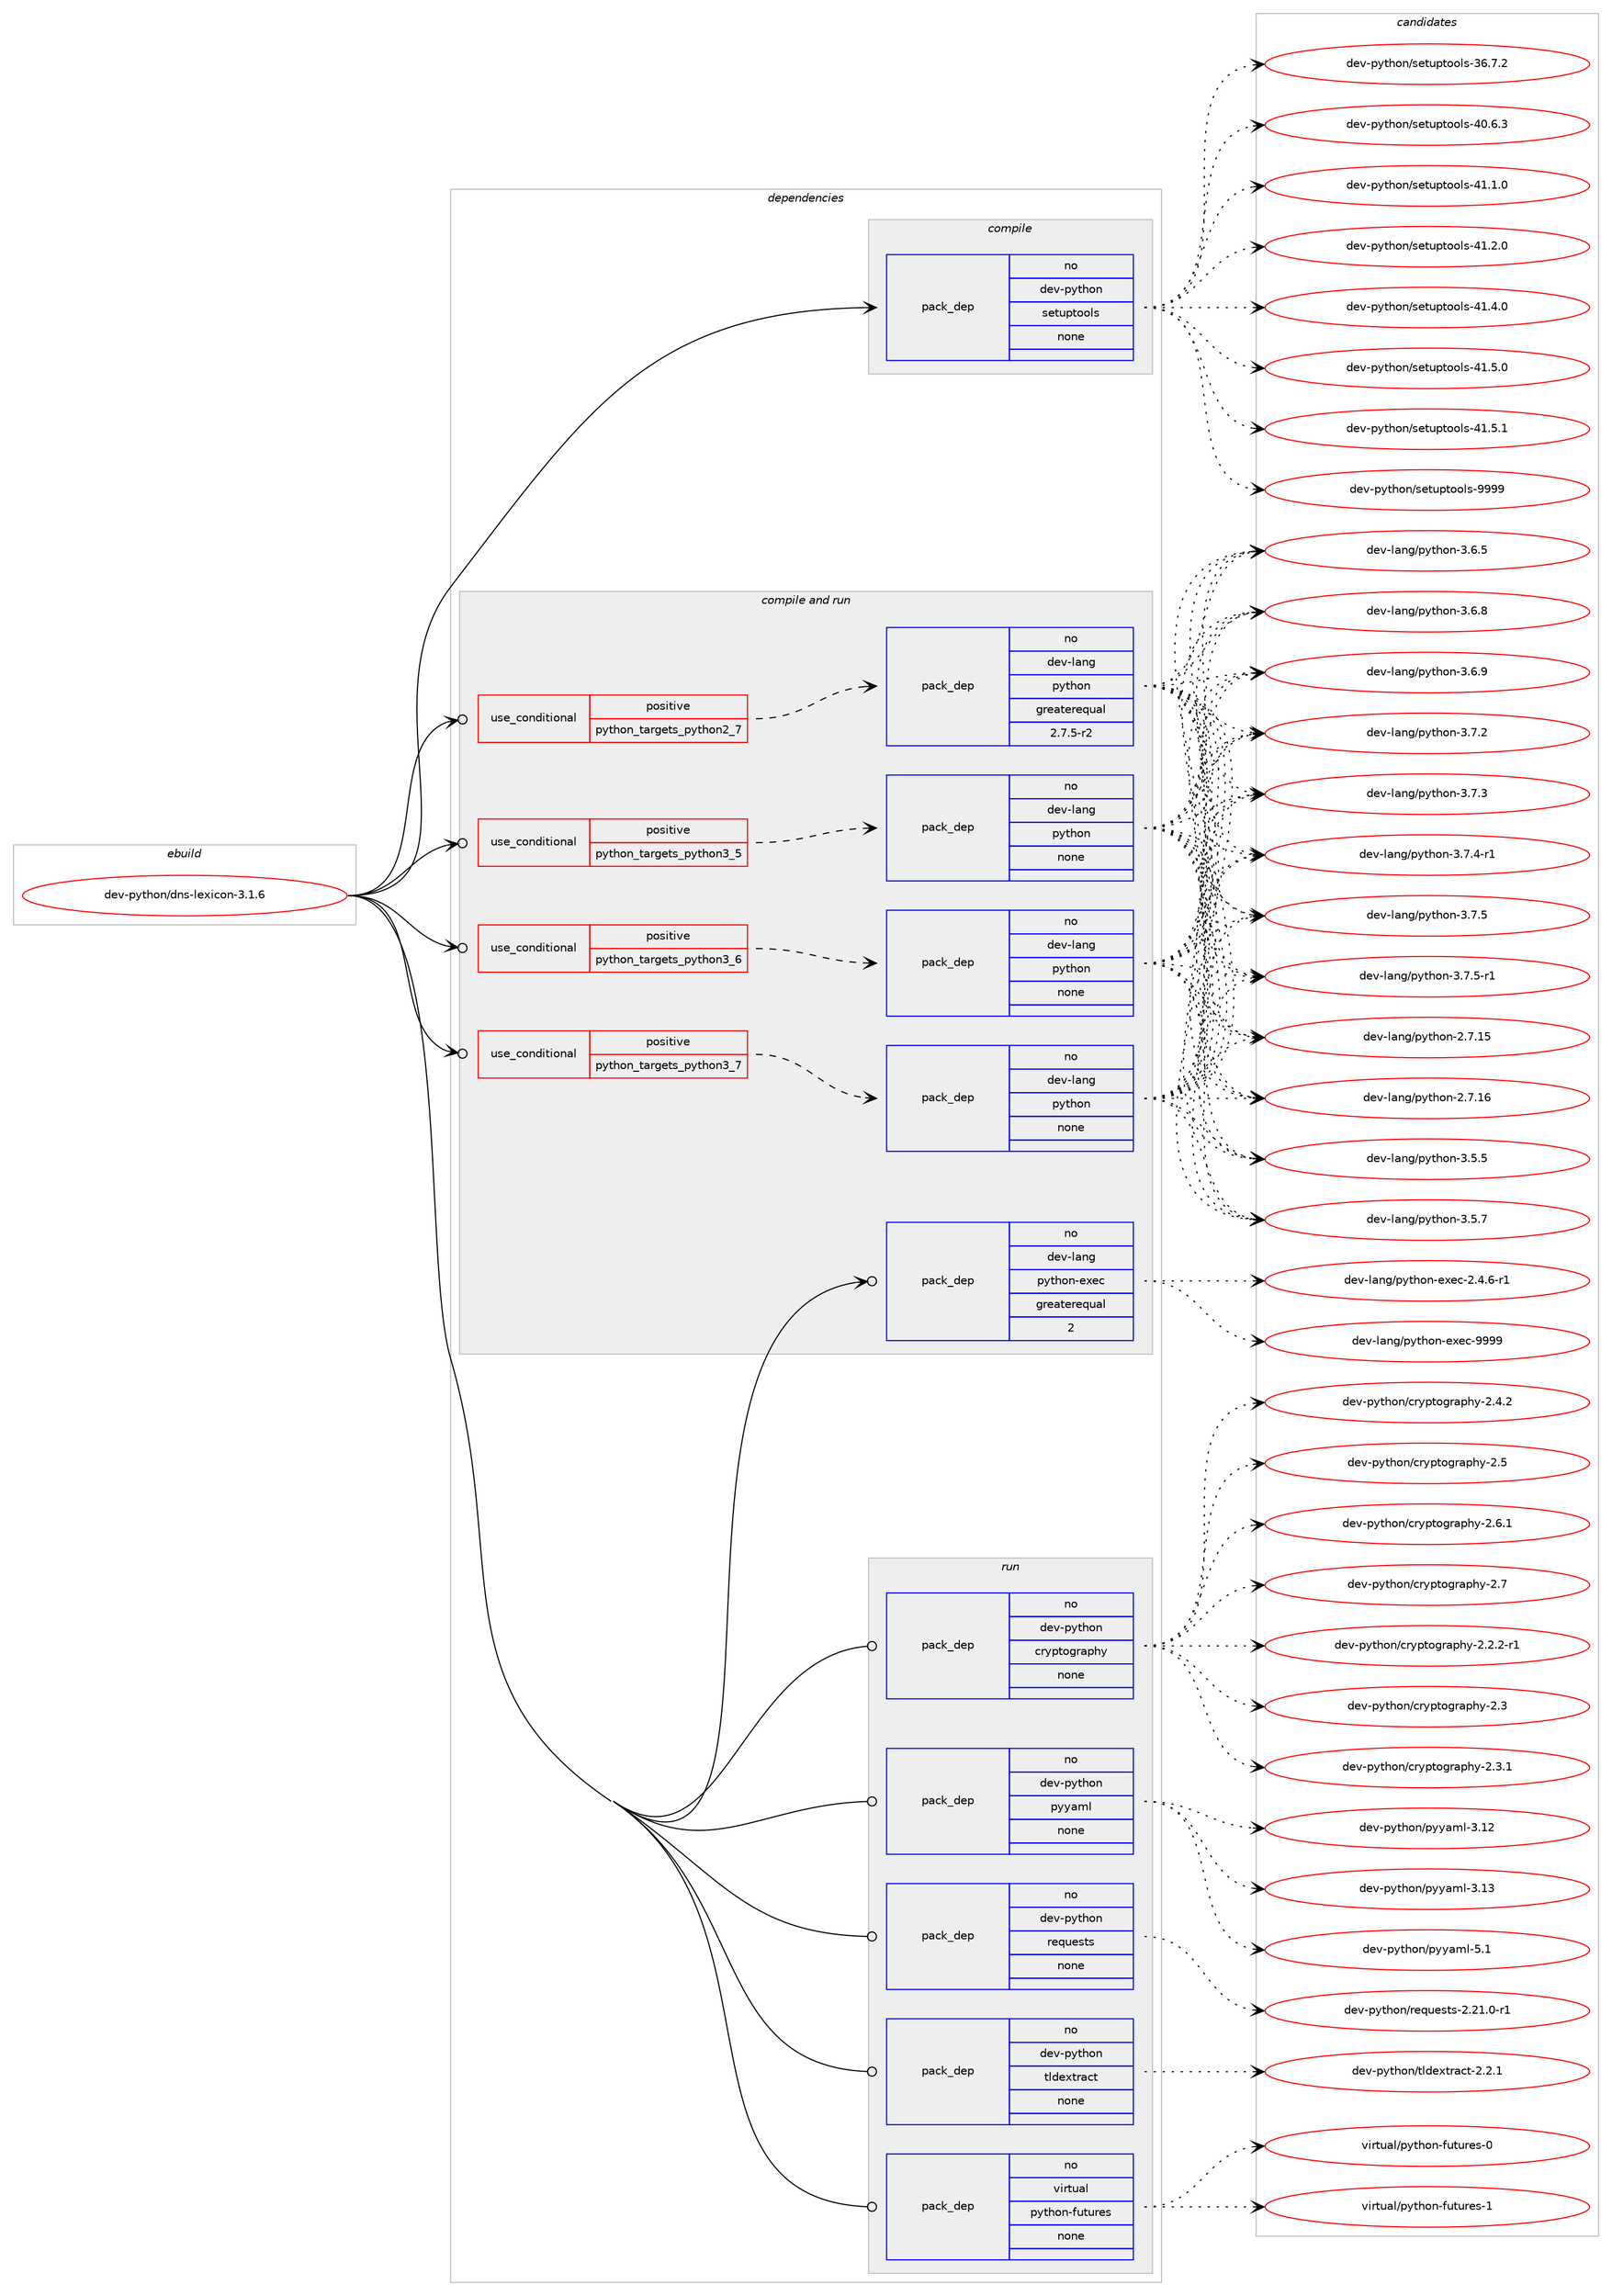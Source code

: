 digraph prolog {

# *************
# Graph options
# *************

newrank=true;
concentrate=true;
compound=true;
graph [rankdir=LR,fontname=Helvetica,fontsize=10,ranksep=1.5];#, ranksep=2.5, nodesep=0.2];
edge  [arrowhead=vee];
node  [fontname=Helvetica,fontsize=10];

# **********
# The ebuild
# **********

subgraph cluster_leftcol {
color=gray;
rank=same;
label=<<i>ebuild</i>>;
id [label="dev-python/dns-lexicon-3.1.6", color=red, width=4, href="../dev-python/dns-lexicon-3.1.6.svg"];
}

# ****************
# The dependencies
# ****************

subgraph cluster_midcol {
color=gray;
label=<<i>dependencies</i>>;
subgraph cluster_compile {
fillcolor="#eeeeee";
style=filled;
label=<<i>compile</i>>;
subgraph pack451848 {
dependency602297 [label=<<TABLE BORDER="0" CELLBORDER="1" CELLSPACING="0" CELLPADDING="4" WIDTH="220"><TR><TD ROWSPAN="6" CELLPADDING="30">pack_dep</TD></TR><TR><TD WIDTH="110">no</TD></TR><TR><TD>dev-python</TD></TR><TR><TD>setuptools</TD></TR><TR><TD>none</TD></TR><TR><TD></TD></TR></TABLE>>, shape=none, color=blue];
}
id:e -> dependency602297:w [weight=20,style="solid",arrowhead="vee"];
}
subgraph cluster_compileandrun {
fillcolor="#eeeeee";
style=filled;
label=<<i>compile and run</i>>;
subgraph cond138655 {
dependency602298 [label=<<TABLE BORDER="0" CELLBORDER="1" CELLSPACING="0" CELLPADDING="4"><TR><TD ROWSPAN="3" CELLPADDING="10">use_conditional</TD></TR><TR><TD>positive</TD></TR><TR><TD>python_targets_python2_7</TD></TR></TABLE>>, shape=none, color=red];
subgraph pack451849 {
dependency602299 [label=<<TABLE BORDER="0" CELLBORDER="1" CELLSPACING="0" CELLPADDING="4" WIDTH="220"><TR><TD ROWSPAN="6" CELLPADDING="30">pack_dep</TD></TR><TR><TD WIDTH="110">no</TD></TR><TR><TD>dev-lang</TD></TR><TR><TD>python</TD></TR><TR><TD>greaterequal</TD></TR><TR><TD>2.7.5-r2</TD></TR></TABLE>>, shape=none, color=blue];
}
dependency602298:e -> dependency602299:w [weight=20,style="dashed",arrowhead="vee"];
}
id:e -> dependency602298:w [weight=20,style="solid",arrowhead="odotvee"];
subgraph cond138656 {
dependency602300 [label=<<TABLE BORDER="0" CELLBORDER="1" CELLSPACING="0" CELLPADDING="4"><TR><TD ROWSPAN="3" CELLPADDING="10">use_conditional</TD></TR><TR><TD>positive</TD></TR><TR><TD>python_targets_python3_5</TD></TR></TABLE>>, shape=none, color=red];
subgraph pack451850 {
dependency602301 [label=<<TABLE BORDER="0" CELLBORDER="1" CELLSPACING="0" CELLPADDING="4" WIDTH="220"><TR><TD ROWSPAN="6" CELLPADDING="30">pack_dep</TD></TR><TR><TD WIDTH="110">no</TD></TR><TR><TD>dev-lang</TD></TR><TR><TD>python</TD></TR><TR><TD>none</TD></TR><TR><TD></TD></TR></TABLE>>, shape=none, color=blue];
}
dependency602300:e -> dependency602301:w [weight=20,style="dashed",arrowhead="vee"];
}
id:e -> dependency602300:w [weight=20,style="solid",arrowhead="odotvee"];
subgraph cond138657 {
dependency602302 [label=<<TABLE BORDER="0" CELLBORDER="1" CELLSPACING="0" CELLPADDING="4"><TR><TD ROWSPAN="3" CELLPADDING="10">use_conditional</TD></TR><TR><TD>positive</TD></TR><TR><TD>python_targets_python3_6</TD></TR></TABLE>>, shape=none, color=red];
subgraph pack451851 {
dependency602303 [label=<<TABLE BORDER="0" CELLBORDER="1" CELLSPACING="0" CELLPADDING="4" WIDTH="220"><TR><TD ROWSPAN="6" CELLPADDING="30">pack_dep</TD></TR><TR><TD WIDTH="110">no</TD></TR><TR><TD>dev-lang</TD></TR><TR><TD>python</TD></TR><TR><TD>none</TD></TR><TR><TD></TD></TR></TABLE>>, shape=none, color=blue];
}
dependency602302:e -> dependency602303:w [weight=20,style="dashed",arrowhead="vee"];
}
id:e -> dependency602302:w [weight=20,style="solid",arrowhead="odotvee"];
subgraph cond138658 {
dependency602304 [label=<<TABLE BORDER="0" CELLBORDER="1" CELLSPACING="0" CELLPADDING="4"><TR><TD ROWSPAN="3" CELLPADDING="10">use_conditional</TD></TR><TR><TD>positive</TD></TR><TR><TD>python_targets_python3_7</TD></TR></TABLE>>, shape=none, color=red];
subgraph pack451852 {
dependency602305 [label=<<TABLE BORDER="0" CELLBORDER="1" CELLSPACING="0" CELLPADDING="4" WIDTH="220"><TR><TD ROWSPAN="6" CELLPADDING="30">pack_dep</TD></TR><TR><TD WIDTH="110">no</TD></TR><TR><TD>dev-lang</TD></TR><TR><TD>python</TD></TR><TR><TD>none</TD></TR><TR><TD></TD></TR></TABLE>>, shape=none, color=blue];
}
dependency602304:e -> dependency602305:w [weight=20,style="dashed",arrowhead="vee"];
}
id:e -> dependency602304:w [weight=20,style="solid",arrowhead="odotvee"];
subgraph pack451853 {
dependency602306 [label=<<TABLE BORDER="0" CELLBORDER="1" CELLSPACING="0" CELLPADDING="4" WIDTH="220"><TR><TD ROWSPAN="6" CELLPADDING="30">pack_dep</TD></TR><TR><TD WIDTH="110">no</TD></TR><TR><TD>dev-lang</TD></TR><TR><TD>python-exec</TD></TR><TR><TD>greaterequal</TD></TR><TR><TD>2</TD></TR></TABLE>>, shape=none, color=blue];
}
id:e -> dependency602306:w [weight=20,style="solid",arrowhead="odotvee"];
}
subgraph cluster_run {
fillcolor="#eeeeee";
style=filled;
label=<<i>run</i>>;
subgraph pack451854 {
dependency602307 [label=<<TABLE BORDER="0" CELLBORDER="1" CELLSPACING="0" CELLPADDING="4" WIDTH="220"><TR><TD ROWSPAN="6" CELLPADDING="30">pack_dep</TD></TR><TR><TD WIDTH="110">no</TD></TR><TR><TD>dev-python</TD></TR><TR><TD>cryptography</TD></TR><TR><TD>none</TD></TR><TR><TD></TD></TR></TABLE>>, shape=none, color=blue];
}
id:e -> dependency602307:w [weight=20,style="solid",arrowhead="odot"];
subgraph pack451855 {
dependency602308 [label=<<TABLE BORDER="0" CELLBORDER="1" CELLSPACING="0" CELLPADDING="4" WIDTH="220"><TR><TD ROWSPAN="6" CELLPADDING="30">pack_dep</TD></TR><TR><TD WIDTH="110">no</TD></TR><TR><TD>dev-python</TD></TR><TR><TD>pyyaml</TD></TR><TR><TD>none</TD></TR><TR><TD></TD></TR></TABLE>>, shape=none, color=blue];
}
id:e -> dependency602308:w [weight=20,style="solid",arrowhead="odot"];
subgraph pack451856 {
dependency602309 [label=<<TABLE BORDER="0" CELLBORDER="1" CELLSPACING="0" CELLPADDING="4" WIDTH="220"><TR><TD ROWSPAN="6" CELLPADDING="30">pack_dep</TD></TR><TR><TD WIDTH="110">no</TD></TR><TR><TD>dev-python</TD></TR><TR><TD>requests</TD></TR><TR><TD>none</TD></TR><TR><TD></TD></TR></TABLE>>, shape=none, color=blue];
}
id:e -> dependency602309:w [weight=20,style="solid",arrowhead="odot"];
subgraph pack451857 {
dependency602310 [label=<<TABLE BORDER="0" CELLBORDER="1" CELLSPACING="0" CELLPADDING="4" WIDTH="220"><TR><TD ROWSPAN="6" CELLPADDING="30">pack_dep</TD></TR><TR><TD WIDTH="110">no</TD></TR><TR><TD>dev-python</TD></TR><TR><TD>tldextract</TD></TR><TR><TD>none</TD></TR><TR><TD></TD></TR></TABLE>>, shape=none, color=blue];
}
id:e -> dependency602310:w [weight=20,style="solid",arrowhead="odot"];
subgraph pack451858 {
dependency602311 [label=<<TABLE BORDER="0" CELLBORDER="1" CELLSPACING="0" CELLPADDING="4" WIDTH="220"><TR><TD ROWSPAN="6" CELLPADDING="30">pack_dep</TD></TR><TR><TD WIDTH="110">no</TD></TR><TR><TD>virtual</TD></TR><TR><TD>python-futures</TD></TR><TR><TD>none</TD></TR><TR><TD></TD></TR></TABLE>>, shape=none, color=blue];
}
id:e -> dependency602311:w [weight=20,style="solid",arrowhead="odot"];
}
}

# **************
# The candidates
# **************

subgraph cluster_choices {
rank=same;
color=gray;
label=<<i>candidates</i>>;

subgraph choice451848 {
color=black;
nodesep=1;
choice100101118451121211161041111104711510111611711211611111110811545515446554650 [label="dev-python/setuptools-36.7.2", color=red, width=4,href="../dev-python/setuptools-36.7.2.svg"];
choice100101118451121211161041111104711510111611711211611111110811545524846544651 [label="dev-python/setuptools-40.6.3", color=red, width=4,href="../dev-python/setuptools-40.6.3.svg"];
choice100101118451121211161041111104711510111611711211611111110811545524946494648 [label="dev-python/setuptools-41.1.0", color=red, width=4,href="../dev-python/setuptools-41.1.0.svg"];
choice100101118451121211161041111104711510111611711211611111110811545524946504648 [label="dev-python/setuptools-41.2.0", color=red, width=4,href="../dev-python/setuptools-41.2.0.svg"];
choice100101118451121211161041111104711510111611711211611111110811545524946524648 [label="dev-python/setuptools-41.4.0", color=red, width=4,href="../dev-python/setuptools-41.4.0.svg"];
choice100101118451121211161041111104711510111611711211611111110811545524946534648 [label="dev-python/setuptools-41.5.0", color=red, width=4,href="../dev-python/setuptools-41.5.0.svg"];
choice100101118451121211161041111104711510111611711211611111110811545524946534649 [label="dev-python/setuptools-41.5.1", color=red, width=4,href="../dev-python/setuptools-41.5.1.svg"];
choice10010111845112121116104111110471151011161171121161111111081154557575757 [label="dev-python/setuptools-9999", color=red, width=4,href="../dev-python/setuptools-9999.svg"];
dependency602297:e -> choice100101118451121211161041111104711510111611711211611111110811545515446554650:w [style=dotted,weight="100"];
dependency602297:e -> choice100101118451121211161041111104711510111611711211611111110811545524846544651:w [style=dotted,weight="100"];
dependency602297:e -> choice100101118451121211161041111104711510111611711211611111110811545524946494648:w [style=dotted,weight="100"];
dependency602297:e -> choice100101118451121211161041111104711510111611711211611111110811545524946504648:w [style=dotted,weight="100"];
dependency602297:e -> choice100101118451121211161041111104711510111611711211611111110811545524946524648:w [style=dotted,weight="100"];
dependency602297:e -> choice100101118451121211161041111104711510111611711211611111110811545524946534648:w [style=dotted,weight="100"];
dependency602297:e -> choice100101118451121211161041111104711510111611711211611111110811545524946534649:w [style=dotted,weight="100"];
dependency602297:e -> choice10010111845112121116104111110471151011161171121161111111081154557575757:w [style=dotted,weight="100"];
}
subgraph choice451849 {
color=black;
nodesep=1;
choice10010111845108971101034711212111610411111045504655464953 [label="dev-lang/python-2.7.15", color=red, width=4,href="../dev-lang/python-2.7.15.svg"];
choice10010111845108971101034711212111610411111045504655464954 [label="dev-lang/python-2.7.16", color=red, width=4,href="../dev-lang/python-2.7.16.svg"];
choice100101118451089711010347112121116104111110455146534653 [label="dev-lang/python-3.5.5", color=red, width=4,href="../dev-lang/python-3.5.5.svg"];
choice100101118451089711010347112121116104111110455146534655 [label="dev-lang/python-3.5.7", color=red, width=4,href="../dev-lang/python-3.5.7.svg"];
choice100101118451089711010347112121116104111110455146544653 [label="dev-lang/python-3.6.5", color=red, width=4,href="../dev-lang/python-3.6.5.svg"];
choice100101118451089711010347112121116104111110455146544656 [label="dev-lang/python-3.6.8", color=red, width=4,href="../dev-lang/python-3.6.8.svg"];
choice100101118451089711010347112121116104111110455146544657 [label="dev-lang/python-3.6.9", color=red, width=4,href="../dev-lang/python-3.6.9.svg"];
choice100101118451089711010347112121116104111110455146554650 [label="dev-lang/python-3.7.2", color=red, width=4,href="../dev-lang/python-3.7.2.svg"];
choice100101118451089711010347112121116104111110455146554651 [label="dev-lang/python-3.7.3", color=red, width=4,href="../dev-lang/python-3.7.3.svg"];
choice1001011184510897110103471121211161041111104551465546524511449 [label="dev-lang/python-3.7.4-r1", color=red, width=4,href="../dev-lang/python-3.7.4-r1.svg"];
choice100101118451089711010347112121116104111110455146554653 [label="dev-lang/python-3.7.5", color=red, width=4,href="../dev-lang/python-3.7.5.svg"];
choice1001011184510897110103471121211161041111104551465546534511449 [label="dev-lang/python-3.7.5-r1", color=red, width=4,href="../dev-lang/python-3.7.5-r1.svg"];
dependency602299:e -> choice10010111845108971101034711212111610411111045504655464953:w [style=dotted,weight="100"];
dependency602299:e -> choice10010111845108971101034711212111610411111045504655464954:w [style=dotted,weight="100"];
dependency602299:e -> choice100101118451089711010347112121116104111110455146534653:w [style=dotted,weight="100"];
dependency602299:e -> choice100101118451089711010347112121116104111110455146534655:w [style=dotted,weight="100"];
dependency602299:e -> choice100101118451089711010347112121116104111110455146544653:w [style=dotted,weight="100"];
dependency602299:e -> choice100101118451089711010347112121116104111110455146544656:w [style=dotted,weight="100"];
dependency602299:e -> choice100101118451089711010347112121116104111110455146544657:w [style=dotted,weight="100"];
dependency602299:e -> choice100101118451089711010347112121116104111110455146554650:w [style=dotted,weight="100"];
dependency602299:e -> choice100101118451089711010347112121116104111110455146554651:w [style=dotted,weight="100"];
dependency602299:e -> choice1001011184510897110103471121211161041111104551465546524511449:w [style=dotted,weight="100"];
dependency602299:e -> choice100101118451089711010347112121116104111110455146554653:w [style=dotted,weight="100"];
dependency602299:e -> choice1001011184510897110103471121211161041111104551465546534511449:w [style=dotted,weight="100"];
}
subgraph choice451850 {
color=black;
nodesep=1;
choice10010111845108971101034711212111610411111045504655464953 [label="dev-lang/python-2.7.15", color=red, width=4,href="../dev-lang/python-2.7.15.svg"];
choice10010111845108971101034711212111610411111045504655464954 [label="dev-lang/python-2.7.16", color=red, width=4,href="../dev-lang/python-2.7.16.svg"];
choice100101118451089711010347112121116104111110455146534653 [label="dev-lang/python-3.5.5", color=red, width=4,href="../dev-lang/python-3.5.5.svg"];
choice100101118451089711010347112121116104111110455146534655 [label="dev-lang/python-3.5.7", color=red, width=4,href="../dev-lang/python-3.5.7.svg"];
choice100101118451089711010347112121116104111110455146544653 [label="dev-lang/python-3.6.5", color=red, width=4,href="../dev-lang/python-3.6.5.svg"];
choice100101118451089711010347112121116104111110455146544656 [label="dev-lang/python-3.6.8", color=red, width=4,href="../dev-lang/python-3.6.8.svg"];
choice100101118451089711010347112121116104111110455146544657 [label="dev-lang/python-3.6.9", color=red, width=4,href="../dev-lang/python-3.6.9.svg"];
choice100101118451089711010347112121116104111110455146554650 [label="dev-lang/python-3.7.2", color=red, width=4,href="../dev-lang/python-3.7.2.svg"];
choice100101118451089711010347112121116104111110455146554651 [label="dev-lang/python-3.7.3", color=red, width=4,href="../dev-lang/python-3.7.3.svg"];
choice1001011184510897110103471121211161041111104551465546524511449 [label="dev-lang/python-3.7.4-r1", color=red, width=4,href="../dev-lang/python-3.7.4-r1.svg"];
choice100101118451089711010347112121116104111110455146554653 [label="dev-lang/python-3.7.5", color=red, width=4,href="../dev-lang/python-3.7.5.svg"];
choice1001011184510897110103471121211161041111104551465546534511449 [label="dev-lang/python-3.7.5-r1", color=red, width=4,href="../dev-lang/python-3.7.5-r1.svg"];
dependency602301:e -> choice10010111845108971101034711212111610411111045504655464953:w [style=dotted,weight="100"];
dependency602301:e -> choice10010111845108971101034711212111610411111045504655464954:w [style=dotted,weight="100"];
dependency602301:e -> choice100101118451089711010347112121116104111110455146534653:w [style=dotted,weight="100"];
dependency602301:e -> choice100101118451089711010347112121116104111110455146534655:w [style=dotted,weight="100"];
dependency602301:e -> choice100101118451089711010347112121116104111110455146544653:w [style=dotted,weight="100"];
dependency602301:e -> choice100101118451089711010347112121116104111110455146544656:w [style=dotted,weight="100"];
dependency602301:e -> choice100101118451089711010347112121116104111110455146544657:w [style=dotted,weight="100"];
dependency602301:e -> choice100101118451089711010347112121116104111110455146554650:w [style=dotted,weight="100"];
dependency602301:e -> choice100101118451089711010347112121116104111110455146554651:w [style=dotted,weight="100"];
dependency602301:e -> choice1001011184510897110103471121211161041111104551465546524511449:w [style=dotted,weight="100"];
dependency602301:e -> choice100101118451089711010347112121116104111110455146554653:w [style=dotted,weight="100"];
dependency602301:e -> choice1001011184510897110103471121211161041111104551465546534511449:w [style=dotted,weight="100"];
}
subgraph choice451851 {
color=black;
nodesep=1;
choice10010111845108971101034711212111610411111045504655464953 [label="dev-lang/python-2.7.15", color=red, width=4,href="../dev-lang/python-2.7.15.svg"];
choice10010111845108971101034711212111610411111045504655464954 [label="dev-lang/python-2.7.16", color=red, width=4,href="../dev-lang/python-2.7.16.svg"];
choice100101118451089711010347112121116104111110455146534653 [label="dev-lang/python-3.5.5", color=red, width=4,href="../dev-lang/python-3.5.5.svg"];
choice100101118451089711010347112121116104111110455146534655 [label="dev-lang/python-3.5.7", color=red, width=4,href="../dev-lang/python-3.5.7.svg"];
choice100101118451089711010347112121116104111110455146544653 [label="dev-lang/python-3.6.5", color=red, width=4,href="../dev-lang/python-3.6.5.svg"];
choice100101118451089711010347112121116104111110455146544656 [label="dev-lang/python-3.6.8", color=red, width=4,href="../dev-lang/python-3.6.8.svg"];
choice100101118451089711010347112121116104111110455146544657 [label="dev-lang/python-3.6.9", color=red, width=4,href="../dev-lang/python-3.6.9.svg"];
choice100101118451089711010347112121116104111110455146554650 [label="dev-lang/python-3.7.2", color=red, width=4,href="../dev-lang/python-3.7.2.svg"];
choice100101118451089711010347112121116104111110455146554651 [label="dev-lang/python-3.7.3", color=red, width=4,href="../dev-lang/python-3.7.3.svg"];
choice1001011184510897110103471121211161041111104551465546524511449 [label="dev-lang/python-3.7.4-r1", color=red, width=4,href="../dev-lang/python-3.7.4-r1.svg"];
choice100101118451089711010347112121116104111110455146554653 [label="dev-lang/python-3.7.5", color=red, width=4,href="../dev-lang/python-3.7.5.svg"];
choice1001011184510897110103471121211161041111104551465546534511449 [label="dev-lang/python-3.7.5-r1", color=red, width=4,href="../dev-lang/python-3.7.5-r1.svg"];
dependency602303:e -> choice10010111845108971101034711212111610411111045504655464953:w [style=dotted,weight="100"];
dependency602303:e -> choice10010111845108971101034711212111610411111045504655464954:w [style=dotted,weight="100"];
dependency602303:e -> choice100101118451089711010347112121116104111110455146534653:w [style=dotted,weight="100"];
dependency602303:e -> choice100101118451089711010347112121116104111110455146534655:w [style=dotted,weight="100"];
dependency602303:e -> choice100101118451089711010347112121116104111110455146544653:w [style=dotted,weight="100"];
dependency602303:e -> choice100101118451089711010347112121116104111110455146544656:w [style=dotted,weight="100"];
dependency602303:e -> choice100101118451089711010347112121116104111110455146544657:w [style=dotted,weight="100"];
dependency602303:e -> choice100101118451089711010347112121116104111110455146554650:w [style=dotted,weight="100"];
dependency602303:e -> choice100101118451089711010347112121116104111110455146554651:w [style=dotted,weight="100"];
dependency602303:e -> choice1001011184510897110103471121211161041111104551465546524511449:w [style=dotted,weight="100"];
dependency602303:e -> choice100101118451089711010347112121116104111110455146554653:w [style=dotted,weight="100"];
dependency602303:e -> choice1001011184510897110103471121211161041111104551465546534511449:w [style=dotted,weight="100"];
}
subgraph choice451852 {
color=black;
nodesep=1;
choice10010111845108971101034711212111610411111045504655464953 [label="dev-lang/python-2.7.15", color=red, width=4,href="../dev-lang/python-2.7.15.svg"];
choice10010111845108971101034711212111610411111045504655464954 [label="dev-lang/python-2.7.16", color=red, width=4,href="../dev-lang/python-2.7.16.svg"];
choice100101118451089711010347112121116104111110455146534653 [label="dev-lang/python-3.5.5", color=red, width=4,href="../dev-lang/python-3.5.5.svg"];
choice100101118451089711010347112121116104111110455146534655 [label="dev-lang/python-3.5.7", color=red, width=4,href="../dev-lang/python-3.5.7.svg"];
choice100101118451089711010347112121116104111110455146544653 [label="dev-lang/python-3.6.5", color=red, width=4,href="../dev-lang/python-3.6.5.svg"];
choice100101118451089711010347112121116104111110455146544656 [label="dev-lang/python-3.6.8", color=red, width=4,href="../dev-lang/python-3.6.8.svg"];
choice100101118451089711010347112121116104111110455146544657 [label="dev-lang/python-3.6.9", color=red, width=4,href="../dev-lang/python-3.6.9.svg"];
choice100101118451089711010347112121116104111110455146554650 [label="dev-lang/python-3.7.2", color=red, width=4,href="../dev-lang/python-3.7.2.svg"];
choice100101118451089711010347112121116104111110455146554651 [label="dev-lang/python-3.7.3", color=red, width=4,href="../dev-lang/python-3.7.3.svg"];
choice1001011184510897110103471121211161041111104551465546524511449 [label="dev-lang/python-3.7.4-r1", color=red, width=4,href="../dev-lang/python-3.7.4-r1.svg"];
choice100101118451089711010347112121116104111110455146554653 [label="dev-lang/python-3.7.5", color=red, width=4,href="../dev-lang/python-3.7.5.svg"];
choice1001011184510897110103471121211161041111104551465546534511449 [label="dev-lang/python-3.7.5-r1", color=red, width=4,href="../dev-lang/python-3.7.5-r1.svg"];
dependency602305:e -> choice10010111845108971101034711212111610411111045504655464953:w [style=dotted,weight="100"];
dependency602305:e -> choice10010111845108971101034711212111610411111045504655464954:w [style=dotted,weight="100"];
dependency602305:e -> choice100101118451089711010347112121116104111110455146534653:w [style=dotted,weight="100"];
dependency602305:e -> choice100101118451089711010347112121116104111110455146534655:w [style=dotted,weight="100"];
dependency602305:e -> choice100101118451089711010347112121116104111110455146544653:w [style=dotted,weight="100"];
dependency602305:e -> choice100101118451089711010347112121116104111110455146544656:w [style=dotted,weight="100"];
dependency602305:e -> choice100101118451089711010347112121116104111110455146544657:w [style=dotted,weight="100"];
dependency602305:e -> choice100101118451089711010347112121116104111110455146554650:w [style=dotted,weight="100"];
dependency602305:e -> choice100101118451089711010347112121116104111110455146554651:w [style=dotted,weight="100"];
dependency602305:e -> choice1001011184510897110103471121211161041111104551465546524511449:w [style=dotted,weight="100"];
dependency602305:e -> choice100101118451089711010347112121116104111110455146554653:w [style=dotted,weight="100"];
dependency602305:e -> choice1001011184510897110103471121211161041111104551465546534511449:w [style=dotted,weight="100"];
}
subgraph choice451853 {
color=black;
nodesep=1;
choice10010111845108971101034711212111610411111045101120101994550465246544511449 [label="dev-lang/python-exec-2.4.6-r1", color=red, width=4,href="../dev-lang/python-exec-2.4.6-r1.svg"];
choice10010111845108971101034711212111610411111045101120101994557575757 [label="dev-lang/python-exec-9999", color=red, width=4,href="../dev-lang/python-exec-9999.svg"];
dependency602306:e -> choice10010111845108971101034711212111610411111045101120101994550465246544511449:w [style=dotted,weight="100"];
dependency602306:e -> choice10010111845108971101034711212111610411111045101120101994557575757:w [style=dotted,weight="100"];
}
subgraph choice451854 {
color=black;
nodesep=1;
choice100101118451121211161041111104799114121112116111103114971121041214550465046504511449 [label="dev-python/cryptography-2.2.2-r1", color=red, width=4,href="../dev-python/cryptography-2.2.2-r1.svg"];
choice1001011184511212111610411111047991141211121161111031149711210412145504651 [label="dev-python/cryptography-2.3", color=red, width=4,href="../dev-python/cryptography-2.3.svg"];
choice10010111845112121116104111110479911412111211611110311497112104121455046514649 [label="dev-python/cryptography-2.3.1", color=red, width=4,href="../dev-python/cryptography-2.3.1.svg"];
choice10010111845112121116104111110479911412111211611110311497112104121455046524650 [label="dev-python/cryptography-2.4.2", color=red, width=4,href="../dev-python/cryptography-2.4.2.svg"];
choice1001011184511212111610411111047991141211121161111031149711210412145504653 [label="dev-python/cryptography-2.5", color=red, width=4,href="../dev-python/cryptography-2.5.svg"];
choice10010111845112121116104111110479911412111211611110311497112104121455046544649 [label="dev-python/cryptography-2.6.1", color=red, width=4,href="../dev-python/cryptography-2.6.1.svg"];
choice1001011184511212111610411111047991141211121161111031149711210412145504655 [label="dev-python/cryptography-2.7", color=red, width=4,href="../dev-python/cryptography-2.7.svg"];
dependency602307:e -> choice100101118451121211161041111104799114121112116111103114971121041214550465046504511449:w [style=dotted,weight="100"];
dependency602307:e -> choice1001011184511212111610411111047991141211121161111031149711210412145504651:w [style=dotted,weight="100"];
dependency602307:e -> choice10010111845112121116104111110479911412111211611110311497112104121455046514649:w [style=dotted,weight="100"];
dependency602307:e -> choice10010111845112121116104111110479911412111211611110311497112104121455046524650:w [style=dotted,weight="100"];
dependency602307:e -> choice1001011184511212111610411111047991141211121161111031149711210412145504653:w [style=dotted,weight="100"];
dependency602307:e -> choice10010111845112121116104111110479911412111211611110311497112104121455046544649:w [style=dotted,weight="100"];
dependency602307:e -> choice1001011184511212111610411111047991141211121161111031149711210412145504655:w [style=dotted,weight="100"];
}
subgraph choice451855 {
color=black;
nodesep=1;
choice1001011184511212111610411111047112121121971091084551464950 [label="dev-python/pyyaml-3.12", color=red, width=4,href="../dev-python/pyyaml-3.12.svg"];
choice1001011184511212111610411111047112121121971091084551464951 [label="dev-python/pyyaml-3.13", color=red, width=4,href="../dev-python/pyyaml-3.13.svg"];
choice10010111845112121116104111110471121211219710910845534649 [label="dev-python/pyyaml-5.1", color=red, width=4,href="../dev-python/pyyaml-5.1.svg"];
dependency602308:e -> choice1001011184511212111610411111047112121121971091084551464950:w [style=dotted,weight="100"];
dependency602308:e -> choice1001011184511212111610411111047112121121971091084551464951:w [style=dotted,weight="100"];
dependency602308:e -> choice10010111845112121116104111110471121211219710910845534649:w [style=dotted,weight="100"];
}
subgraph choice451856 {
color=black;
nodesep=1;
choice1001011184511212111610411111047114101113117101115116115455046504946484511449 [label="dev-python/requests-2.21.0-r1", color=red, width=4,href="../dev-python/requests-2.21.0-r1.svg"];
dependency602309:e -> choice1001011184511212111610411111047114101113117101115116115455046504946484511449:w [style=dotted,weight="100"];
}
subgraph choice451857 {
color=black;
nodesep=1;
choice10010111845112121116104111110471161081001011201161149799116455046504649 [label="dev-python/tldextract-2.2.1", color=red, width=4,href="../dev-python/tldextract-2.2.1.svg"];
dependency602310:e -> choice10010111845112121116104111110471161081001011201161149799116455046504649:w [style=dotted,weight="100"];
}
subgraph choice451858 {
color=black;
nodesep=1;
choice1181051141161179710847112121116104111110451021171161171141011154548 [label="virtual/python-futures-0", color=red, width=4,href="../virtual/python-futures-0.svg"];
choice1181051141161179710847112121116104111110451021171161171141011154549 [label="virtual/python-futures-1", color=red, width=4,href="../virtual/python-futures-1.svg"];
dependency602311:e -> choice1181051141161179710847112121116104111110451021171161171141011154548:w [style=dotted,weight="100"];
dependency602311:e -> choice1181051141161179710847112121116104111110451021171161171141011154549:w [style=dotted,weight="100"];
}
}

}
